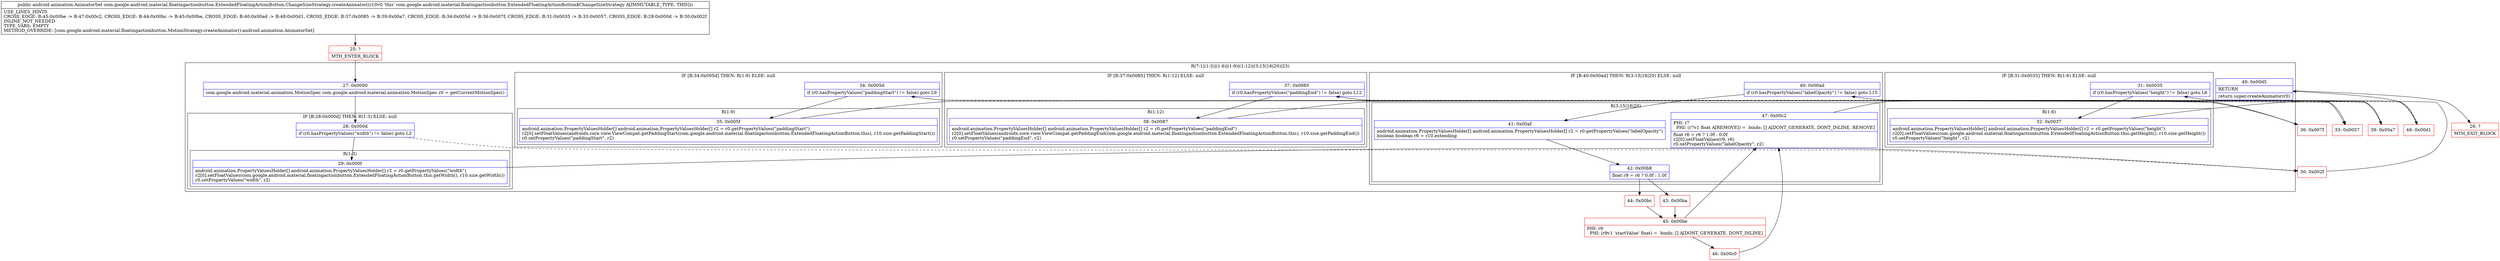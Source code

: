 digraph "CFG forcom.google.android.material.floatingactionbutton.ExtendedFloatingActionButton.ChangeSizeStrategy.createAnimator()Landroid\/animation\/AnimatorSet;" {
subgraph cluster_Region_1712257452 {
label = "R(7:1|(1:3)|(1:6)|(1:9)|(1:12)|(3:15|16|20)|23)";
node [shape=record,color=blue];
Node_27 [shape=record,label="{27\:\ 0x0000|com.google.android.material.animation.MotionSpec com.google.android.material.animation.MotionSpec r0 = getCurrentMotionSpec()\l}"];
subgraph cluster_IfRegion_739140591 {
label = "IF [B:28:0x000d] THEN: R(1:3) ELSE: null";
node [shape=record,color=blue];
Node_28 [shape=record,label="{28\:\ 0x000d|if (r0.hasPropertyValues(\"width\") != false) goto L3\l}"];
subgraph cluster_Region_664080981 {
label = "R(1:3)";
node [shape=record,color=blue];
Node_29 [shape=record,label="{29\:\ 0x000f|android.animation.PropertyValuesHolder[] android.animation.PropertyValuesHolder[] r2 = r0.getPropertyValues(\"width\")\lr2[0].setFloatValues(com.google.android.material.floatingactionbutton.ExtendedFloatingActionButton.this.getWidth(), r10.size.getWidth())\lr0.setPropertyValues(\"width\", r2)\l}"];
}
}
subgraph cluster_IfRegion_2117894864 {
label = "IF [B:31:0x0035] THEN: R(1:6) ELSE: null";
node [shape=record,color=blue];
Node_31 [shape=record,label="{31\:\ 0x0035|if (r0.hasPropertyValues(\"height\") != false) goto L6\l}"];
subgraph cluster_Region_1877923618 {
label = "R(1:6)";
node [shape=record,color=blue];
Node_32 [shape=record,label="{32\:\ 0x0037|android.animation.PropertyValuesHolder[] android.animation.PropertyValuesHolder[] r2 = r0.getPropertyValues(\"height\")\lr2[0].setFloatValues(com.google.android.material.floatingactionbutton.ExtendedFloatingActionButton.this.getHeight(), r10.size.getHeight())\lr0.setPropertyValues(\"height\", r2)\l}"];
}
}
subgraph cluster_IfRegion_815845419 {
label = "IF [B:34:0x005d] THEN: R(1:9) ELSE: null";
node [shape=record,color=blue];
Node_34 [shape=record,label="{34\:\ 0x005d|if (r0.hasPropertyValues(\"paddingStart\") != false) goto L9\l}"];
subgraph cluster_Region_1059613648 {
label = "R(1:9)";
node [shape=record,color=blue];
Node_35 [shape=record,label="{35\:\ 0x005f|android.animation.PropertyValuesHolder[] android.animation.PropertyValuesHolder[] r2 = r0.getPropertyValues(\"paddingStart\")\lr2[0].setFloatValues(androidx.core.view.ViewCompat.getPaddingStart(com.google.android.material.floatingactionbutton.ExtendedFloatingActionButton.this), r10.size.getPaddingStart())\lr0.setPropertyValues(\"paddingStart\", r2)\l}"];
}
}
subgraph cluster_IfRegion_630740199 {
label = "IF [B:37:0x0085] THEN: R(1:12) ELSE: null";
node [shape=record,color=blue];
Node_37 [shape=record,label="{37\:\ 0x0085|if (r0.hasPropertyValues(\"paddingEnd\") != false) goto L12\l}"];
subgraph cluster_Region_1020706993 {
label = "R(1:12)";
node [shape=record,color=blue];
Node_38 [shape=record,label="{38\:\ 0x0087|android.animation.PropertyValuesHolder[] android.animation.PropertyValuesHolder[] r2 = r0.getPropertyValues(\"paddingEnd\")\lr2[0].setFloatValues(androidx.core.view.ViewCompat.getPaddingEnd(com.google.android.material.floatingactionbutton.ExtendedFloatingActionButton.this), r10.size.getPaddingEnd())\lr0.setPropertyValues(\"paddingEnd\", r2)\l}"];
}
}
subgraph cluster_IfRegion_180448904 {
label = "IF [B:40:0x00ad] THEN: R(3:15|16|20) ELSE: null";
node [shape=record,color=blue];
Node_40 [shape=record,label="{40\:\ 0x00ad|if (r0.hasPropertyValues(\"labelOpacity\") != false) goto L15\l}"];
subgraph cluster_Region_1984688875 {
label = "R(3:15|16|20)";
node [shape=record,color=blue];
Node_41 [shape=record,label="{41\:\ 0x00af|android.animation.PropertyValuesHolder[] android.animation.PropertyValuesHolder[] r2 = r0.getPropertyValues(\"labelOpacity\")\lboolean boolean r6 = r10.extending\l}"];
Node_42 [shape=record,label="{42\:\ 0x00b8|float r9 = r6 ? 0.0f : 1.0f\l}"];
Node_47 [shape=record,label="{47\:\ 0x00c2|PHI: r7 \l  PHI: (r7v1 float A[REMOVE]) =  binds: [] A[DONT_GENERATE, DONT_INLINE, REMOVE]\l|float r6 = r6 ? 1.0f : 0.0f\lr2[0].setFloatValues(r9, r6)\lr0.setPropertyValues(\"labelOpacity\", r2)\l}"];
}
}
Node_49 [shape=record,label="{49\:\ 0x00d5|RETURN\l|return super.createAnimator(r0)\l}"];
}
Node_25 [shape=record,color=red,label="{25\:\ ?|MTH_ENTER_BLOCK\l}"];
Node_30 [shape=record,color=red,label="{30\:\ 0x002f}"];
Node_33 [shape=record,color=red,label="{33\:\ 0x0057}"];
Node_36 [shape=record,color=red,label="{36\:\ 0x007f}"];
Node_39 [shape=record,color=red,label="{39\:\ 0x00a7}"];
Node_43 [shape=record,color=red,label="{43\:\ 0x00ba}"];
Node_45 [shape=record,color=red,label="{45\:\ 0x00be|PHI: r9 \l  PHI: (r9v1 'startValue' float) =  binds: [] A[DONT_GENERATE, DONT_INLINE]\l}"];
Node_46 [shape=record,color=red,label="{46\:\ 0x00c0}"];
Node_44 [shape=record,color=red,label="{44\:\ 0x00bc}"];
Node_48 [shape=record,color=red,label="{48\:\ 0x00d1}"];
Node_26 [shape=record,color=red,label="{26\:\ ?|MTH_EXIT_BLOCK\l}"];
MethodNode[shape=record,label="{public android.animation.AnimatorSet com.google.android.material.floatingactionbutton.ExtendedFloatingActionButton.ChangeSizeStrategy.createAnimator((r10v0 'this' com.google.android.material.floatingactionbutton.ExtendedFloatingActionButton$ChangeSizeStrategy A[IMMUTABLE_TYPE, THIS]))  | USE_LINES_HINTS\lCROSS_EDGE: B:45:0x00be \-\> B:47:0x00c2, CROSS_EDGE: B:44:0x00bc \-\> B:45:0x00be, CROSS_EDGE: B:40:0x00ad \-\> B:48:0x00d1, CROSS_EDGE: B:37:0x0085 \-\> B:39:0x00a7, CROSS_EDGE: B:34:0x005d \-\> B:36:0x007f, CROSS_EDGE: B:31:0x0035 \-\> B:33:0x0057, CROSS_EDGE: B:28:0x000d \-\> B:30:0x002f\lINLINE_NOT_NEEDED\lTYPE_VARS: EMPTY\lMETHOD_OVERRIDE: [com.google.android.material.floatingactionbutton.MotionStrategy.createAnimator():android.animation.AnimatorSet]\l}"];
MethodNode -> Node_25;Node_27 -> Node_28;
Node_28 -> Node_29;
Node_28 -> Node_30[style=dashed];
Node_29 -> Node_30;
Node_31 -> Node_32;
Node_31 -> Node_33[style=dashed];
Node_32 -> Node_33;
Node_34 -> Node_35;
Node_34 -> Node_36[style=dashed];
Node_35 -> Node_36;
Node_37 -> Node_38;
Node_37 -> Node_39[style=dashed];
Node_38 -> Node_39;
Node_40 -> Node_41;
Node_40 -> Node_48[style=dashed];
Node_41 -> Node_42;
Node_42 -> Node_43;
Node_42 -> Node_44;
Node_47 -> Node_48;
Node_49 -> Node_26;
Node_25 -> Node_27;
Node_30 -> Node_31;
Node_33 -> Node_34;
Node_36 -> Node_37;
Node_39 -> Node_40;
Node_43 -> Node_45;
Node_45 -> Node_46;
Node_45 -> Node_47;
Node_46 -> Node_47;
Node_44 -> Node_45;
Node_48 -> Node_49;
}

